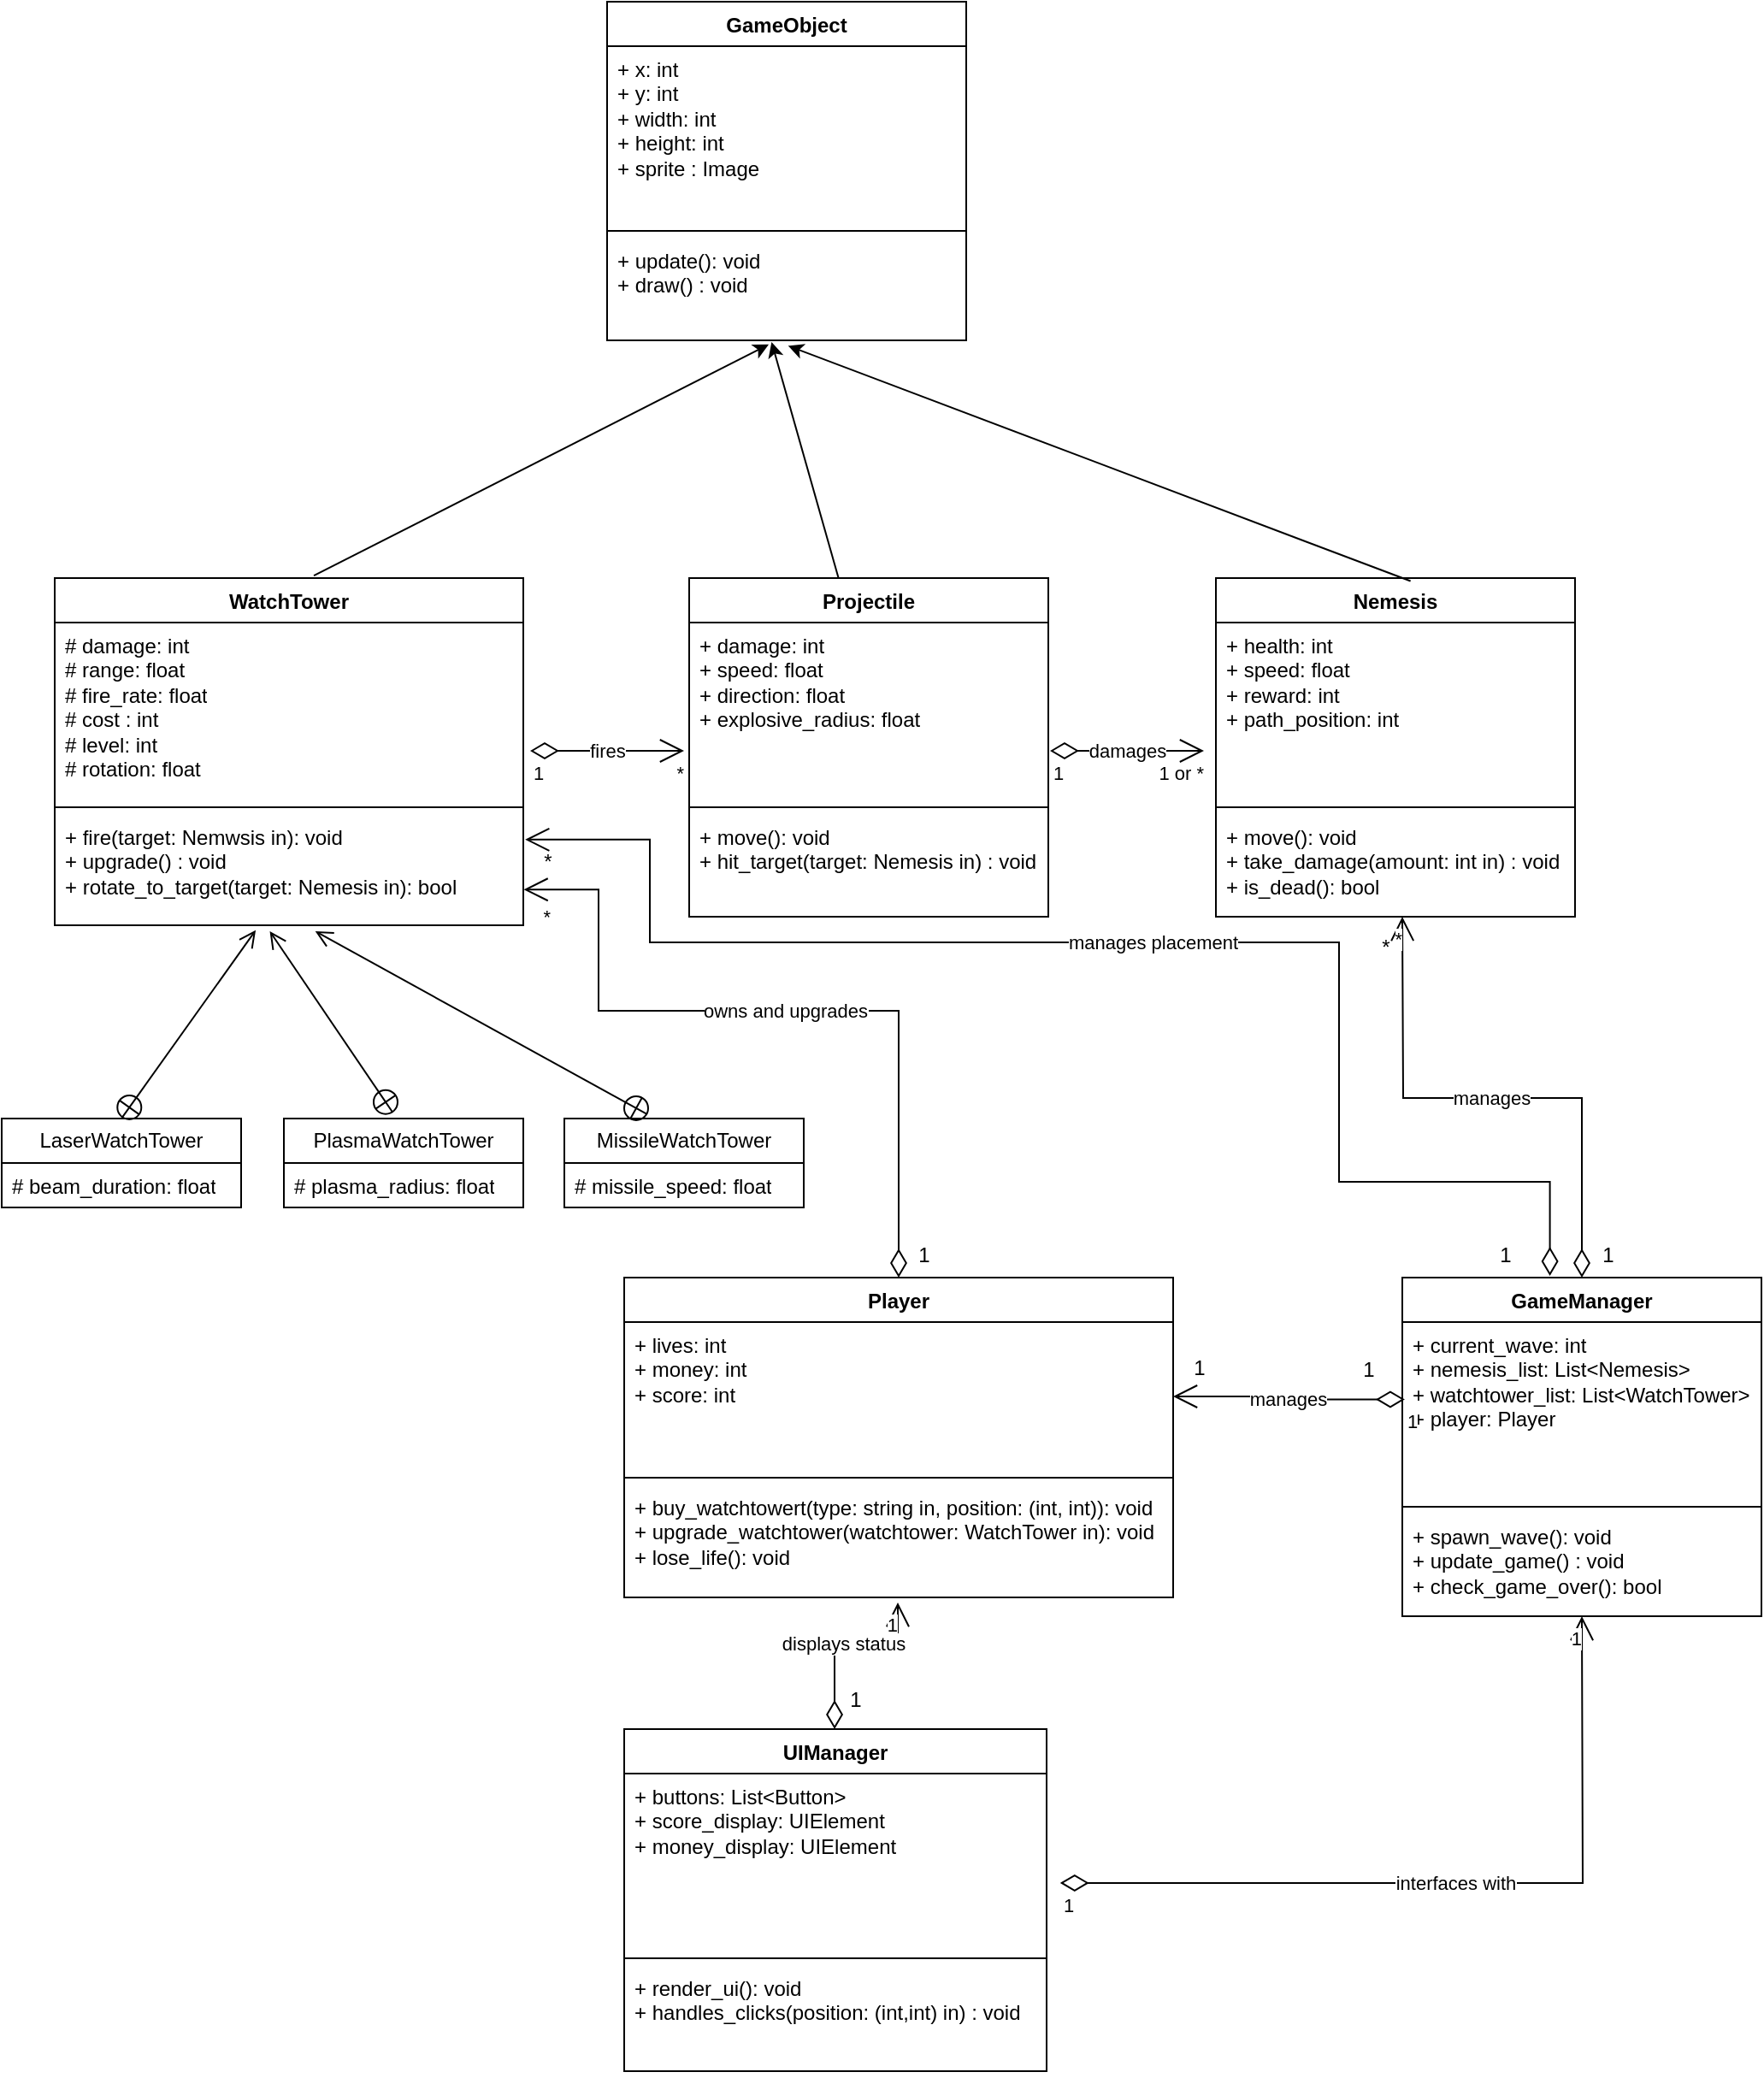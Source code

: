 <mxfile version="26.0.15">
  <diagram id="C5RBs43oDa-KdzZeNtuy" name="Page-1">
    <mxGraphModel dx="1290" dy="621" grid="1" gridSize="10" guides="1" tooltips="1" connect="1" arrows="1" fold="1" page="1" pageScale="1" pageWidth="1169" pageHeight="827" math="0" shadow="0">
      <root>
        <mxCell id="WIyWlLk6GJQsqaUBKTNV-0" />
        <mxCell id="WIyWlLk6GJQsqaUBKTNV-1" parent="WIyWlLk6GJQsqaUBKTNV-0" />
        <mxCell id="48d4ykLI6PjCTRtB39VO-9" value="Projectile" style="swimlane;fontStyle=1;align=center;verticalAlign=top;childLayout=stackLayout;horizontal=1;startSize=26;horizontalStack=0;resizeParent=1;resizeParentMax=0;resizeLast=0;collapsible=1;marginBottom=0;whiteSpace=wrap;html=1;" parent="WIyWlLk6GJQsqaUBKTNV-1" vertex="1">
          <mxGeometry x="413" y="887" width="210" height="198" as="geometry" />
        </mxCell>
        <mxCell id="48d4ykLI6PjCTRtB39VO-10" value="+ damage: int&lt;div&gt;+ speed: float&lt;/div&gt;&lt;div&gt;+ direction: float&lt;/div&gt;&lt;div&gt;+ explosive_radius: float&lt;/div&gt;&lt;div&gt;&lt;br&gt;&lt;/div&gt;" style="text;strokeColor=none;fillColor=none;align=left;verticalAlign=top;spacingLeft=4;spacingRight=4;overflow=hidden;rotatable=0;points=[[0,0.5],[1,0.5]];portConstraint=eastwest;whiteSpace=wrap;html=1;" parent="48d4ykLI6PjCTRtB39VO-9" vertex="1">
          <mxGeometry y="26" width="210" height="104" as="geometry" />
        </mxCell>
        <mxCell id="48d4ykLI6PjCTRtB39VO-11" value="" style="line;strokeWidth=1;fillColor=none;align=left;verticalAlign=middle;spacingTop=-1;spacingLeft=3;spacingRight=3;rotatable=0;labelPosition=right;points=[];portConstraint=eastwest;strokeColor=inherit;" parent="48d4ykLI6PjCTRtB39VO-9" vertex="1">
          <mxGeometry y="130" width="210" height="8" as="geometry" />
        </mxCell>
        <mxCell id="48d4ykLI6PjCTRtB39VO-12" value="+ move(): void&lt;div&gt;+ hit_target(target: Nemesis in) : void&lt;/div&gt;" style="text;strokeColor=none;fillColor=none;align=left;verticalAlign=top;spacingLeft=4;spacingRight=4;overflow=hidden;rotatable=0;points=[[0,0.5],[1,0.5]];portConstraint=eastwest;whiteSpace=wrap;html=1;" parent="48d4ykLI6PjCTRtB39VO-9" vertex="1">
          <mxGeometry y="138" width="210" height="60" as="geometry" />
        </mxCell>
        <mxCell id="48d4ykLI6PjCTRtB39VO-17" value="Player" style="swimlane;fontStyle=1;align=center;verticalAlign=top;childLayout=stackLayout;horizontal=1;startSize=26;horizontalStack=0;resizeParent=1;resizeParentMax=0;resizeLast=0;collapsible=1;marginBottom=0;whiteSpace=wrap;html=1;" parent="WIyWlLk6GJQsqaUBKTNV-1" vertex="1">
          <mxGeometry x="375" y="1296" width="321" height="187" as="geometry" />
        </mxCell>
        <mxCell id="48d4ykLI6PjCTRtB39VO-18" value="+ lives: int&lt;div&gt;+ money: int&lt;/div&gt;&lt;div&gt;+ score: int&lt;/div&gt;" style="text;strokeColor=none;fillColor=none;align=left;verticalAlign=top;spacingLeft=4;spacingRight=4;overflow=hidden;rotatable=0;points=[[0,0.5],[1,0.5]];portConstraint=eastwest;whiteSpace=wrap;html=1;" parent="48d4ykLI6PjCTRtB39VO-17" vertex="1">
          <mxGeometry y="26" width="321" height="87" as="geometry" />
        </mxCell>
        <mxCell id="48d4ykLI6PjCTRtB39VO-19" value="" style="line;strokeWidth=1;fillColor=none;align=left;verticalAlign=middle;spacingTop=-1;spacingLeft=3;spacingRight=3;rotatable=0;labelPosition=right;points=[];portConstraint=eastwest;strokeColor=inherit;" parent="48d4ykLI6PjCTRtB39VO-17" vertex="1">
          <mxGeometry y="113" width="321" height="8" as="geometry" />
        </mxCell>
        <mxCell id="48d4ykLI6PjCTRtB39VO-20" value="+ buy_watchtowert(type: string in, position: (int, int)): void&lt;div&gt;+ upgrade_watchtower(watchtower: WatchTower in): void&lt;/div&gt;&lt;div&gt;+ lose_life(): void&lt;/div&gt;&lt;div&gt;&lt;br&gt;&lt;/div&gt;" style="text;strokeColor=none;fillColor=none;align=left;verticalAlign=top;spacingLeft=4;spacingRight=4;overflow=hidden;rotatable=0;points=[[0,0.5],[1,0.5]];portConstraint=eastwest;whiteSpace=wrap;html=1;" parent="48d4ykLI6PjCTRtB39VO-17" vertex="1">
          <mxGeometry y="121" width="321" height="66" as="geometry" />
        </mxCell>
        <mxCell id="PLTvNuJexc5WCyE3r0lj-0" value="Nemesis" style="swimlane;fontStyle=1;align=center;verticalAlign=top;childLayout=stackLayout;horizontal=1;startSize=26;horizontalStack=0;resizeParent=1;resizeParentMax=0;resizeLast=0;collapsible=1;marginBottom=0;whiteSpace=wrap;html=1;" parent="WIyWlLk6GJQsqaUBKTNV-1" vertex="1">
          <mxGeometry x="721" y="887" width="210" height="198" as="geometry" />
        </mxCell>
        <mxCell id="PLTvNuJexc5WCyE3r0lj-1" value="+ health: int&lt;div&gt;+ speed: float&lt;/div&gt;&lt;div&gt;+ reward: int&lt;/div&gt;&lt;div&gt;+ path_position: int&lt;/div&gt;&lt;div&gt;&lt;br&gt;&lt;/div&gt;" style="text;strokeColor=none;fillColor=none;align=left;verticalAlign=top;spacingLeft=4;spacingRight=4;overflow=hidden;rotatable=0;points=[[0,0.5],[1,0.5]];portConstraint=eastwest;whiteSpace=wrap;html=1;" parent="PLTvNuJexc5WCyE3r0lj-0" vertex="1">
          <mxGeometry y="26" width="210" height="104" as="geometry" />
        </mxCell>
        <mxCell id="PLTvNuJexc5WCyE3r0lj-2" value="" style="line;strokeWidth=1;fillColor=none;align=left;verticalAlign=middle;spacingTop=-1;spacingLeft=3;spacingRight=3;rotatable=0;labelPosition=right;points=[];portConstraint=eastwest;strokeColor=inherit;" parent="PLTvNuJexc5WCyE3r0lj-0" vertex="1">
          <mxGeometry y="130" width="210" height="8" as="geometry" />
        </mxCell>
        <mxCell id="PLTvNuJexc5WCyE3r0lj-3" value="+ move(): void&lt;div&gt;+ take_damage(amount: int in) : void&lt;/div&gt;&lt;div&gt;+ is_dead(): bool&lt;/div&gt;" style="text;strokeColor=none;fillColor=none;align=left;verticalAlign=top;spacingLeft=4;spacingRight=4;overflow=hidden;rotatable=0;points=[[0,0.5],[1,0.5]];portConstraint=eastwest;whiteSpace=wrap;html=1;" parent="PLTvNuJexc5WCyE3r0lj-0" vertex="1">
          <mxGeometry y="138" width="210" height="60" as="geometry" />
        </mxCell>
        <mxCell id="PLTvNuJexc5WCyE3r0lj-4" value="GameObject" style="swimlane;fontStyle=1;align=center;verticalAlign=top;childLayout=stackLayout;horizontal=1;startSize=26;horizontalStack=0;resizeParent=1;resizeParentMax=0;resizeLast=0;collapsible=1;marginBottom=0;whiteSpace=wrap;html=1;" parent="WIyWlLk6GJQsqaUBKTNV-1" vertex="1">
          <mxGeometry x="365" y="550" width="210" height="198" as="geometry" />
        </mxCell>
        <mxCell id="PLTvNuJexc5WCyE3r0lj-5" value="+ x: int&lt;div&gt;+ y: int&lt;/div&gt;&lt;div&gt;+ width: int&lt;/div&gt;&lt;div&gt;+ height: int&lt;/div&gt;&lt;div&gt;+ sprite : Image&lt;/div&gt;" style="text;strokeColor=none;fillColor=none;align=left;verticalAlign=top;spacingLeft=4;spacingRight=4;overflow=hidden;rotatable=0;points=[[0,0.5],[1,0.5]];portConstraint=eastwest;whiteSpace=wrap;html=1;" parent="PLTvNuJexc5WCyE3r0lj-4" vertex="1">
          <mxGeometry y="26" width="210" height="104" as="geometry" />
        </mxCell>
        <mxCell id="PLTvNuJexc5WCyE3r0lj-6" value="" style="line;strokeWidth=1;fillColor=none;align=left;verticalAlign=middle;spacingTop=-1;spacingLeft=3;spacingRight=3;rotatable=0;labelPosition=right;points=[];portConstraint=eastwest;strokeColor=inherit;" parent="PLTvNuJexc5WCyE3r0lj-4" vertex="1">
          <mxGeometry y="130" width="210" height="8" as="geometry" />
        </mxCell>
        <mxCell id="PLTvNuJexc5WCyE3r0lj-7" value="+ update(): void&lt;div&gt;+ draw() : void&lt;/div&gt;" style="text;strokeColor=none;fillColor=none;align=left;verticalAlign=top;spacingLeft=4;spacingRight=4;overflow=hidden;rotatable=0;points=[[0,0.5],[1,0.5]];portConstraint=eastwest;whiteSpace=wrap;html=1;" parent="PLTvNuJexc5WCyE3r0lj-4" vertex="1">
          <mxGeometry y="138" width="210" height="60" as="geometry" />
        </mxCell>
        <mxCell id="PLTvNuJexc5WCyE3r0lj-8" value="GameManager" style="swimlane;fontStyle=1;align=center;verticalAlign=top;childLayout=stackLayout;horizontal=1;startSize=26;horizontalStack=0;resizeParent=1;resizeParentMax=0;resizeLast=0;collapsible=1;marginBottom=0;whiteSpace=wrap;html=1;" parent="WIyWlLk6GJQsqaUBKTNV-1" vertex="1">
          <mxGeometry x="830" y="1296" width="210" height="198" as="geometry" />
        </mxCell>
        <mxCell id="PLTvNuJexc5WCyE3r0lj-9" value="+ current_wave: int&lt;div&gt;+ nemesis_list: List&amp;lt;Nemesis&amp;gt;&lt;/div&gt;&lt;div&gt;+ watchtower_list: List&amp;lt;WatchTower&amp;gt;&lt;/div&gt;&lt;div&gt;+ player: Player&lt;/div&gt;&lt;div&gt;&lt;br&gt;&lt;/div&gt;" style="text;strokeColor=none;fillColor=none;align=left;verticalAlign=top;spacingLeft=4;spacingRight=4;overflow=hidden;rotatable=0;points=[[0,0.5],[1,0.5]];portConstraint=eastwest;whiteSpace=wrap;html=1;" parent="PLTvNuJexc5WCyE3r0lj-8" vertex="1">
          <mxGeometry y="26" width="210" height="104" as="geometry" />
        </mxCell>
        <mxCell id="PLTvNuJexc5WCyE3r0lj-10" value="" style="line;strokeWidth=1;fillColor=none;align=left;verticalAlign=middle;spacingTop=-1;spacingLeft=3;spacingRight=3;rotatable=0;labelPosition=right;points=[];portConstraint=eastwest;strokeColor=inherit;" parent="PLTvNuJexc5WCyE3r0lj-8" vertex="1">
          <mxGeometry y="130" width="210" height="8" as="geometry" />
        </mxCell>
        <mxCell id="PLTvNuJexc5WCyE3r0lj-11" value="+ spawn_wave(): void&lt;div&gt;+ update_game() : void&lt;/div&gt;&lt;div&gt;+ check_game_over(): bool&lt;/div&gt;" style="text;strokeColor=none;fillColor=none;align=left;verticalAlign=top;spacingLeft=4;spacingRight=4;overflow=hidden;rotatable=0;points=[[0,0.5],[1,0.5]];portConstraint=eastwest;whiteSpace=wrap;html=1;" parent="PLTvNuJexc5WCyE3r0lj-8" vertex="1">
          <mxGeometry y="138" width="210" height="60" as="geometry" />
        </mxCell>
        <mxCell id="PLTvNuJexc5WCyE3r0lj-12" value="UIManager" style="swimlane;fontStyle=1;align=center;verticalAlign=top;childLayout=stackLayout;horizontal=1;startSize=26;horizontalStack=0;resizeParent=1;resizeParentMax=0;resizeLast=0;collapsible=1;marginBottom=0;whiteSpace=wrap;html=1;" parent="WIyWlLk6GJQsqaUBKTNV-1" vertex="1">
          <mxGeometry x="375" y="1560" width="247" height="200" as="geometry" />
        </mxCell>
        <mxCell id="PLTvNuJexc5WCyE3r0lj-13" value="+ buttons: List&amp;lt;Button&amp;gt;&lt;div&gt;+ score_display: UIElement&lt;/div&gt;&lt;div&gt;+ money_display: UIElement&lt;/div&gt;&lt;div&gt;&lt;br&gt;&lt;/div&gt;&lt;div&gt;&lt;br&gt;&lt;/div&gt;" style="text;strokeColor=none;fillColor=none;align=left;verticalAlign=top;spacingLeft=4;spacingRight=4;overflow=hidden;rotatable=0;points=[[0,0.5],[1,0.5]];portConstraint=eastwest;whiteSpace=wrap;html=1;" parent="PLTvNuJexc5WCyE3r0lj-12" vertex="1">
          <mxGeometry y="26" width="247" height="104" as="geometry" />
        </mxCell>
        <mxCell id="PLTvNuJexc5WCyE3r0lj-14" value="" style="line;strokeWidth=1;fillColor=none;align=left;verticalAlign=middle;spacingTop=-1;spacingLeft=3;spacingRight=3;rotatable=0;labelPosition=right;points=[];portConstraint=eastwest;strokeColor=inherit;" parent="PLTvNuJexc5WCyE3r0lj-12" vertex="1">
          <mxGeometry y="130" width="247" height="8" as="geometry" />
        </mxCell>
        <mxCell id="PLTvNuJexc5WCyE3r0lj-15" value="+ render_ui(): void&lt;div&gt;+ handles_clicks(position: (int,int) in) : void&lt;/div&gt;" style="text;strokeColor=none;fillColor=none;align=left;verticalAlign=top;spacingLeft=4;spacingRight=4;overflow=hidden;rotatable=0;points=[[0,0.5],[1,0.5]];portConstraint=eastwest;whiteSpace=wrap;html=1;" parent="PLTvNuJexc5WCyE3r0lj-12" vertex="1">
          <mxGeometry y="138" width="247" height="62" as="geometry" />
        </mxCell>
        <mxCell id="PLTvNuJexc5WCyE3r0lj-16" value="WatchTower" style="swimlane;fontStyle=1;align=center;verticalAlign=top;childLayout=stackLayout;horizontal=1;startSize=26;horizontalStack=0;resizeParent=1;resizeParentMax=0;resizeLast=0;collapsible=1;marginBottom=0;whiteSpace=wrap;html=1;" parent="WIyWlLk6GJQsqaUBKTNV-1" vertex="1">
          <mxGeometry x="42" y="887" width="274" height="203" as="geometry" />
        </mxCell>
        <mxCell id="PLTvNuJexc5WCyE3r0lj-17" value="# damage: int&lt;div&gt;# range: float&lt;/div&gt;&lt;div&gt;# fire_rate: float&lt;/div&gt;&lt;div&gt;# cost : int&lt;/div&gt;&lt;div&gt;# level: int&lt;/div&gt;&lt;div&gt;# rotation: float&lt;/div&gt;&lt;div&gt;&lt;br&gt;&lt;/div&gt;" style="text;strokeColor=none;fillColor=none;align=left;verticalAlign=top;spacingLeft=4;spacingRight=4;overflow=hidden;rotatable=0;points=[[0,0.5],[1,0.5]];portConstraint=eastwest;whiteSpace=wrap;html=1;" parent="PLTvNuJexc5WCyE3r0lj-16" vertex="1">
          <mxGeometry y="26" width="274" height="104" as="geometry" />
        </mxCell>
        <mxCell id="PLTvNuJexc5WCyE3r0lj-18" value="" style="line;strokeWidth=1;fillColor=none;align=left;verticalAlign=middle;spacingTop=-1;spacingLeft=3;spacingRight=3;rotatable=0;labelPosition=right;points=[];portConstraint=eastwest;strokeColor=inherit;" parent="PLTvNuJexc5WCyE3r0lj-16" vertex="1">
          <mxGeometry y="130" width="274" height="8" as="geometry" />
        </mxCell>
        <mxCell id="PLTvNuJexc5WCyE3r0lj-19" value="+ fire(target: Nemwsis in): void&lt;div&gt;+ upgrade() : void&lt;/div&gt;&lt;div&gt;+ rotate_to_target(target: Nemesis in): bool&lt;/div&gt;" style="text;strokeColor=none;fillColor=none;align=left;verticalAlign=top;spacingLeft=4;spacingRight=4;overflow=hidden;rotatable=0;points=[[0,0.5],[1,0.5]];portConstraint=eastwest;whiteSpace=wrap;html=1;" parent="PLTvNuJexc5WCyE3r0lj-16" vertex="1">
          <mxGeometry y="138" width="274" height="65" as="geometry" />
        </mxCell>
        <mxCell id="PLTvNuJexc5WCyE3r0lj-21" value="LaserWatchTower" style="swimlane;fontStyle=0;childLayout=stackLayout;horizontal=1;startSize=26;fillColor=none;horizontalStack=0;resizeParent=1;resizeParentMax=0;resizeLast=0;collapsible=1;marginBottom=0;whiteSpace=wrap;html=1;" parent="WIyWlLk6GJQsqaUBKTNV-1" vertex="1">
          <mxGeometry x="11" y="1203" width="140" height="52" as="geometry" />
        </mxCell>
        <mxCell id="PLTvNuJexc5WCyE3r0lj-22" value="# beam_duration: float" style="text;strokeColor=none;fillColor=none;align=left;verticalAlign=top;spacingLeft=4;spacingRight=4;overflow=hidden;rotatable=0;points=[[0,0.5],[1,0.5]];portConstraint=eastwest;whiteSpace=wrap;html=1;" parent="PLTvNuJexc5WCyE3r0lj-21" vertex="1">
          <mxGeometry y="26" width="140" height="26" as="geometry" />
        </mxCell>
        <mxCell id="PLTvNuJexc5WCyE3r0lj-25" value="PlasmaWatchTower" style="swimlane;fontStyle=0;childLayout=stackLayout;horizontal=1;startSize=26;fillColor=none;horizontalStack=0;resizeParent=1;resizeParentMax=0;resizeLast=0;collapsible=1;marginBottom=0;whiteSpace=wrap;html=1;" parent="WIyWlLk6GJQsqaUBKTNV-1" vertex="1">
          <mxGeometry x="176" y="1203" width="140" height="52" as="geometry" />
        </mxCell>
        <mxCell id="PLTvNuJexc5WCyE3r0lj-26" value="# plasma_radius: float" style="text;strokeColor=none;fillColor=none;align=left;verticalAlign=top;spacingLeft=4;spacingRight=4;overflow=hidden;rotatable=0;points=[[0,0.5],[1,0.5]];portConstraint=eastwest;whiteSpace=wrap;html=1;" parent="PLTvNuJexc5WCyE3r0lj-25" vertex="1">
          <mxGeometry y="26" width="140" height="26" as="geometry" />
        </mxCell>
        <mxCell id="PLTvNuJexc5WCyE3r0lj-29" value="MissileWatchTower" style="swimlane;fontStyle=0;childLayout=stackLayout;horizontal=1;startSize=26;fillColor=none;horizontalStack=0;resizeParent=1;resizeParentMax=0;resizeLast=0;collapsible=1;marginBottom=0;whiteSpace=wrap;html=1;" parent="WIyWlLk6GJQsqaUBKTNV-1" vertex="1">
          <mxGeometry x="340" y="1203" width="140" height="52" as="geometry" />
        </mxCell>
        <mxCell id="PLTvNuJexc5WCyE3r0lj-30" value="# missile_speed: float" style="text;strokeColor=none;fillColor=none;align=left;verticalAlign=top;spacingLeft=4;spacingRight=4;overflow=hidden;rotatable=0;points=[[0,0.5],[1,0.5]];portConstraint=eastwest;whiteSpace=wrap;html=1;" parent="PLTvNuJexc5WCyE3r0lj-29" vertex="1">
          <mxGeometry y="26" width="140" height="26" as="geometry" />
        </mxCell>
        <mxCell id="PLTvNuJexc5WCyE3r0lj-35" value="" style="endArrow=classic;html=1;rounded=0;entryX=0.45;entryY=1.04;entryDx=0;entryDy=0;entryPerimeter=0;exitX=0.553;exitY=-0.007;exitDx=0;exitDy=0;exitPerimeter=0;" parent="WIyWlLk6GJQsqaUBKTNV-1" source="PLTvNuJexc5WCyE3r0lj-16" target="PLTvNuJexc5WCyE3r0lj-7" edge="1">
          <mxGeometry width="50" height="50" relative="1" as="geometry">
            <mxPoint x="387" y="847" as="sourcePoint" />
            <mxPoint x="437" y="797" as="targetPoint" />
          </mxGeometry>
        </mxCell>
        <mxCell id="PLTvNuJexc5WCyE3r0lj-42" value="" style="endArrow=classic;html=1;rounded=0;entryX=0.458;entryY=1.067;entryDx=0;entryDy=0;entryPerimeter=0;exitX=0.383;exitY=0.017;exitDx=0;exitDy=0;exitPerimeter=0;" parent="WIyWlLk6GJQsqaUBKTNV-1" edge="1">
          <mxGeometry width="50" height="50" relative="1" as="geometry">
            <mxPoint x="500.43" y="887.366" as="sourcePoint" />
            <mxPoint x="461.18" y="749.02" as="targetPoint" />
          </mxGeometry>
        </mxCell>
        <mxCell id="PLTvNuJexc5WCyE3r0lj-43" value="" style="endArrow=classic;html=1;rounded=0;entryX=0.504;entryY=1.053;entryDx=0;entryDy=0;entryPerimeter=0;exitX=0.542;exitY=0.009;exitDx=0;exitDy=0;exitPerimeter=0;" parent="WIyWlLk6GJQsqaUBKTNV-1" source="PLTvNuJexc5WCyE3r0lj-0" target="PLTvNuJexc5WCyE3r0lj-7" edge="1">
          <mxGeometry width="50" height="50" relative="1" as="geometry">
            <mxPoint x="387" y="847" as="sourcePoint" />
            <mxPoint x="437" y="797" as="targetPoint" />
          </mxGeometry>
        </mxCell>
        <mxCell id="PLTvNuJexc5WCyE3r0lj-44" value="fires" style="endArrow=open;html=1;endSize=12;startArrow=diamondThin;startSize=14;startFill=0;edgeStyle=orthogonalEdgeStyle;rounded=0;" parent="WIyWlLk6GJQsqaUBKTNV-1" edge="1">
          <mxGeometry relative="1" as="geometry">
            <mxPoint x="320" y="988" as="sourcePoint" />
            <mxPoint x="410" y="988" as="targetPoint" />
          </mxGeometry>
        </mxCell>
        <mxCell id="PLTvNuJexc5WCyE3r0lj-45" value="1" style="edgeLabel;resizable=0;html=1;align=left;verticalAlign=top;" parent="PLTvNuJexc5WCyE3r0lj-44" connectable="0" vertex="1">
          <mxGeometry x="-1" relative="1" as="geometry" />
        </mxCell>
        <mxCell id="PLTvNuJexc5WCyE3r0lj-46" value="*" style="edgeLabel;resizable=0;html=1;align=right;verticalAlign=top;" parent="PLTvNuJexc5WCyE3r0lj-44" connectable="0" vertex="1">
          <mxGeometry x="1" relative="1" as="geometry" />
        </mxCell>
        <mxCell id="PLTvNuJexc5WCyE3r0lj-47" value="damages" style="endArrow=open;html=1;endSize=12;startArrow=diamondThin;startSize=14;startFill=0;edgeStyle=orthogonalEdgeStyle;rounded=0;" parent="WIyWlLk6GJQsqaUBKTNV-1" edge="1">
          <mxGeometry relative="1" as="geometry">
            <mxPoint x="624" y="988" as="sourcePoint" />
            <mxPoint x="714" y="988" as="targetPoint" />
          </mxGeometry>
        </mxCell>
        <mxCell id="PLTvNuJexc5WCyE3r0lj-48" value="1" style="edgeLabel;resizable=0;html=1;align=left;verticalAlign=top;" parent="PLTvNuJexc5WCyE3r0lj-47" connectable="0" vertex="1">
          <mxGeometry x="-1" relative="1" as="geometry" />
        </mxCell>
        <mxCell id="PLTvNuJexc5WCyE3r0lj-49" value="1 or *" style="edgeLabel;resizable=0;html=1;align=right;verticalAlign=top;" parent="PLTvNuJexc5WCyE3r0lj-47" connectable="0" vertex="1">
          <mxGeometry x="1" relative="1" as="geometry" />
        </mxCell>
        <mxCell id="PLTvNuJexc5WCyE3r0lj-50" value="manages" style="endArrow=open;html=1;endSize=12;startArrow=diamondThin;startSize=14;startFill=0;edgeStyle=orthogonalEdgeStyle;rounded=0;" parent="WIyWlLk6GJQsqaUBKTNV-1" source="PLTvNuJexc5WCyE3r0lj-8" edge="1">
          <mxGeometry relative="1" as="geometry">
            <mxPoint x="872.5" y="1291" as="sourcePoint" />
            <mxPoint x="830" y="1085" as="targetPoint" />
          </mxGeometry>
        </mxCell>
        <mxCell id="PLTvNuJexc5WCyE3r0lj-52" value="*" style="edgeLabel;resizable=0;html=1;align=right;verticalAlign=top;" parent="PLTvNuJexc5WCyE3r0lj-50" connectable="0" vertex="1">
          <mxGeometry x="1" relative="1" as="geometry" />
        </mxCell>
        <mxCell id="PLTvNuJexc5WCyE3r0lj-53" value="1" style="text;html=1;align=center;verticalAlign=middle;resizable=0;points=[];autosize=1;strokeColor=none;fillColor=none;" parent="WIyWlLk6GJQsqaUBKTNV-1" vertex="1">
          <mxGeometry x="935" y="1268" width="30" height="30" as="geometry" />
        </mxCell>
        <mxCell id="PLTvNuJexc5WCyE3r0lj-54" value="*" style="text;html=1;align=center;verticalAlign=middle;resizable=0;points=[];autosize=1;strokeColor=none;fillColor=none;" parent="WIyWlLk6GJQsqaUBKTNV-1" vertex="1">
          <mxGeometry x="805" y="1088" width="30" height="30" as="geometry" />
        </mxCell>
        <mxCell id="PLTvNuJexc5WCyE3r0lj-55" value="manages" style="endArrow=open;html=1;endSize=12;startArrow=diamondThin;startSize=14;startFill=0;edgeStyle=orthogonalEdgeStyle;rounded=0;entryX=1;entryY=0.5;entryDx=0;entryDy=0;exitX=0.007;exitY=0.435;exitDx=0;exitDy=0;exitPerimeter=0;" parent="WIyWlLk6GJQsqaUBKTNV-1" source="PLTvNuJexc5WCyE3r0lj-9" target="48d4ykLI6PjCTRtB39VO-18" edge="1">
          <mxGeometry relative="1" as="geometry">
            <mxPoint x="810" y="1440" as="sourcePoint" />
            <mxPoint x="800" y="1310" as="targetPoint" />
          </mxGeometry>
        </mxCell>
        <mxCell id="PLTvNuJexc5WCyE3r0lj-56" value="1" style="edgeLabel;resizable=0;html=1;align=left;verticalAlign=top;" parent="PLTvNuJexc5WCyE3r0lj-55" connectable="0" vertex="1">
          <mxGeometry x="-1" relative="1" as="geometry" />
        </mxCell>
        <mxCell id="PLTvNuJexc5WCyE3r0lj-58" value="1" style="text;html=1;align=center;verticalAlign=middle;resizable=0;points=[];autosize=1;strokeColor=none;fillColor=none;" parent="WIyWlLk6GJQsqaUBKTNV-1" vertex="1">
          <mxGeometry x="795" y="1335" width="30" height="30" as="geometry" />
        </mxCell>
        <mxCell id="PLTvNuJexc5WCyE3r0lj-59" value="1" style="text;html=1;align=center;verticalAlign=middle;resizable=0;points=[];autosize=1;strokeColor=none;fillColor=none;" parent="WIyWlLk6GJQsqaUBKTNV-1" vertex="1">
          <mxGeometry x="696" y="1334" width="30" height="30" as="geometry" />
        </mxCell>
        <mxCell id="PLTvNuJexc5WCyE3r0lj-60" value="manages placement" style="endArrow=open;html=1;endSize=12;startArrow=diamondThin;startSize=14;startFill=0;edgeStyle=orthogonalEdgeStyle;rounded=0;entryX=1.004;entryY=0.229;entryDx=0;entryDy=0;exitX=0.411;exitY=-0.005;exitDx=0;exitDy=0;exitPerimeter=0;entryPerimeter=0;" parent="WIyWlLk6GJQsqaUBKTNV-1" source="PLTvNuJexc5WCyE3r0lj-8" target="PLTvNuJexc5WCyE3r0lj-19" edge="1">
          <mxGeometry relative="1" as="geometry">
            <mxPoint x="915.91" y="1290.002" as="sourcePoint" />
            <mxPoint x="340.006" y="1040" as="targetPoint" />
            <Array as="points">
              <mxPoint x="916" y="1240" />
              <mxPoint x="793" y="1240" />
              <mxPoint x="793" y="1100" />
              <mxPoint x="390" y="1100" />
              <mxPoint x="390" y="1040" />
            </Array>
          </mxGeometry>
        </mxCell>
        <mxCell id="PLTvNuJexc5WCyE3r0lj-62" value="1" style="text;html=1;align=center;verticalAlign=middle;resizable=0;points=[];autosize=1;strokeColor=none;fillColor=none;" parent="WIyWlLk6GJQsqaUBKTNV-1" vertex="1">
          <mxGeometry x="875" y="1268" width="30" height="30" as="geometry" />
        </mxCell>
        <mxCell id="PLTvNuJexc5WCyE3r0lj-63" value="*" style="text;html=1;align=center;verticalAlign=middle;resizable=0;points=[];autosize=1;strokeColor=none;fillColor=none;" parent="WIyWlLk6GJQsqaUBKTNV-1" vertex="1">
          <mxGeometry x="315" y="1038" width="30" height="30" as="geometry" />
        </mxCell>
        <mxCell id="PLTvNuJexc5WCyE3r0lj-64" value="owns and upgrades" style="endArrow=open;html=1;endSize=12;startArrow=diamondThin;startSize=14;startFill=0;edgeStyle=orthogonalEdgeStyle;rounded=0;entryX=1.001;entryY=0.679;entryDx=0;entryDy=0;entryPerimeter=0;exitX=0.5;exitY=0;exitDx=0;exitDy=0;" parent="WIyWlLk6GJQsqaUBKTNV-1" source="48d4ykLI6PjCTRtB39VO-17" target="PLTvNuJexc5WCyE3r0lj-19" edge="1">
          <mxGeometry relative="1" as="geometry">
            <mxPoint x="540" y="1290" as="sourcePoint" />
            <mxPoint x="618" y="1255" as="targetPoint" />
            <Array as="points">
              <mxPoint x="535" y="1140" />
              <mxPoint x="360" y="1140" />
              <mxPoint x="360" y="1069" />
            </Array>
          </mxGeometry>
        </mxCell>
        <mxCell id="PLTvNuJexc5WCyE3r0lj-66" value="*" style="edgeLabel;resizable=0;html=1;align=right;verticalAlign=top;" parent="PLTvNuJexc5WCyE3r0lj-64" connectable="0" vertex="1">
          <mxGeometry x="1" relative="1" as="geometry">
            <mxPoint x="16" y="3" as="offset" />
          </mxGeometry>
        </mxCell>
        <mxCell id="PLTvNuJexc5WCyE3r0lj-67" value="1" style="text;html=1;align=center;verticalAlign=middle;resizable=0;points=[];autosize=1;strokeColor=none;fillColor=none;" parent="WIyWlLk6GJQsqaUBKTNV-1" vertex="1">
          <mxGeometry x="535" y="1268" width="30" height="30" as="geometry" />
        </mxCell>
        <mxCell id="PLTvNuJexc5WCyE3r0lj-70" value="interfaces with" style="endArrow=open;html=1;endSize=12;startArrow=diamondThin;startSize=14;startFill=0;edgeStyle=orthogonalEdgeStyle;rounded=0;entryX=0.468;entryY=1.047;entryDx=0;entryDy=0;entryPerimeter=0;exitX=1.032;exitY=0.615;exitDx=0;exitDy=0;exitPerimeter=0;" parent="WIyWlLk6GJQsqaUBKTNV-1" source="PLTvNuJexc5WCyE3r0lj-13" edge="1">
          <mxGeometry relative="1" as="geometry">
            <mxPoint x="766.72" y="1656.76" as="sourcePoint" />
            <mxPoint x="935.0" y="1494.0" as="targetPoint" />
          </mxGeometry>
        </mxCell>
        <mxCell id="PLTvNuJexc5WCyE3r0lj-71" value="1" style="edgeLabel;resizable=0;html=1;align=left;verticalAlign=top;" parent="PLTvNuJexc5WCyE3r0lj-70" connectable="0" vertex="1">
          <mxGeometry x="-1" relative="1" as="geometry" />
        </mxCell>
        <mxCell id="PLTvNuJexc5WCyE3r0lj-72" value="1" style="edgeLabel;resizable=0;html=1;align=right;verticalAlign=top;" parent="PLTvNuJexc5WCyE3r0lj-70" connectable="0" vertex="1">
          <mxGeometry x="1" relative="1" as="geometry" />
        </mxCell>
        <mxCell id="PLTvNuJexc5WCyE3r0lj-73" value="displays status" style="endArrow=open;html=1;endSize=12;startArrow=diamondThin;startSize=14;startFill=0;edgeStyle=orthogonalEdgeStyle;rounded=0;exitX=0.547;exitY=0;exitDx=0;exitDy=0;exitPerimeter=0;" parent="WIyWlLk6GJQsqaUBKTNV-1" edge="1">
          <mxGeometry relative="1" as="geometry">
            <mxPoint x="498.029" y="1560" as="sourcePoint" />
            <mxPoint x="535" y="1486" as="targetPoint" />
            <Array as="points">
              <mxPoint x="498" y="1510" />
              <mxPoint x="535" y="1510" />
            </Array>
          </mxGeometry>
        </mxCell>
        <mxCell id="PLTvNuJexc5WCyE3r0lj-75" value="1" style="edgeLabel;resizable=0;html=1;align=right;verticalAlign=top;" parent="PLTvNuJexc5WCyE3r0lj-73" connectable="0" vertex="1">
          <mxGeometry x="1" relative="1" as="geometry" />
        </mxCell>
        <mxCell id="PLTvNuJexc5WCyE3r0lj-76" value="1" style="text;html=1;align=center;verticalAlign=middle;resizable=0;points=[];autosize=1;strokeColor=none;fillColor=none;" parent="WIyWlLk6GJQsqaUBKTNV-1" vertex="1">
          <mxGeometry x="495" y="1528" width="30" height="30" as="geometry" />
        </mxCell>
        <mxCell id="PLTvNuJexc5WCyE3r0lj-77" value="" style="endArrow=open;startArrow=circlePlus;endFill=0;startFill=0;endSize=8;html=1;rounded=0;entryX=0.429;entryY=1.044;entryDx=0;entryDy=0;entryPerimeter=0;exitX=0.5;exitY=0;exitDx=0;exitDy=0;" parent="WIyWlLk6GJQsqaUBKTNV-1" source="PLTvNuJexc5WCyE3r0lj-21" target="PLTvNuJexc5WCyE3r0lj-19" edge="1">
          <mxGeometry width="160" relative="1" as="geometry">
            <mxPoint x="70" y="1200" as="sourcePoint" />
            <mxPoint x="230" y="1200" as="targetPoint" />
          </mxGeometry>
        </mxCell>
        <mxCell id="PLTvNuJexc5WCyE3r0lj-78" value="" style="endArrow=open;startArrow=circlePlus;endFill=0;startFill=0;endSize=8;html=1;rounded=0;exitX=0.457;exitY=-0.058;exitDx=0;exitDy=0;exitPerimeter=0;entryX=0.459;entryY=1.054;entryDx=0;entryDy=0;entryPerimeter=0;" parent="WIyWlLk6GJQsqaUBKTNV-1" source="PLTvNuJexc5WCyE3r0lj-25" target="PLTvNuJexc5WCyE3r0lj-19" edge="1">
          <mxGeometry width="160" relative="1" as="geometry">
            <mxPoint x="140" y="1150" as="sourcePoint" />
            <mxPoint x="300" y="1150" as="targetPoint" />
          </mxGeometry>
        </mxCell>
        <mxCell id="PLTvNuJexc5WCyE3r0lj-79" value="" style="endArrow=open;startArrow=circlePlus;endFill=0;startFill=0;endSize=8;html=1;rounded=0;entryX=0.556;entryY=1.054;entryDx=0;entryDy=0;entryPerimeter=0;exitX=0.35;exitY=-0.042;exitDx=0;exitDy=0;exitPerimeter=0;" parent="WIyWlLk6GJQsqaUBKTNV-1" source="PLTvNuJexc5WCyE3r0lj-29" target="PLTvNuJexc5WCyE3r0lj-19" edge="1">
          <mxGeometry width="160" relative="1" as="geometry">
            <mxPoint x="413" y="1205" as="sourcePoint" />
            <mxPoint x="413" y="1090" as="targetPoint" />
          </mxGeometry>
        </mxCell>
      </root>
    </mxGraphModel>
  </diagram>
</mxfile>
